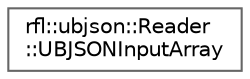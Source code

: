 digraph "类继承关系图"
{
 // LATEX_PDF_SIZE
  bgcolor="transparent";
  edge [fontname=Helvetica,fontsize=10,labelfontname=Helvetica,labelfontsize=10];
  node [fontname=Helvetica,fontsize=10,shape=box,height=0.2,width=0.4];
  rankdir="LR";
  Node0 [id="Node000000",label="rfl::ubjson::Reader\l::UBJSONInputArray",height=0.2,width=0.4,color="grey40", fillcolor="white", style="filled",URL="$structrfl_1_1ubjson_1_1_reader_1_1_u_b_j_s_o_n_input_array.html",tooltip=" "];
}
